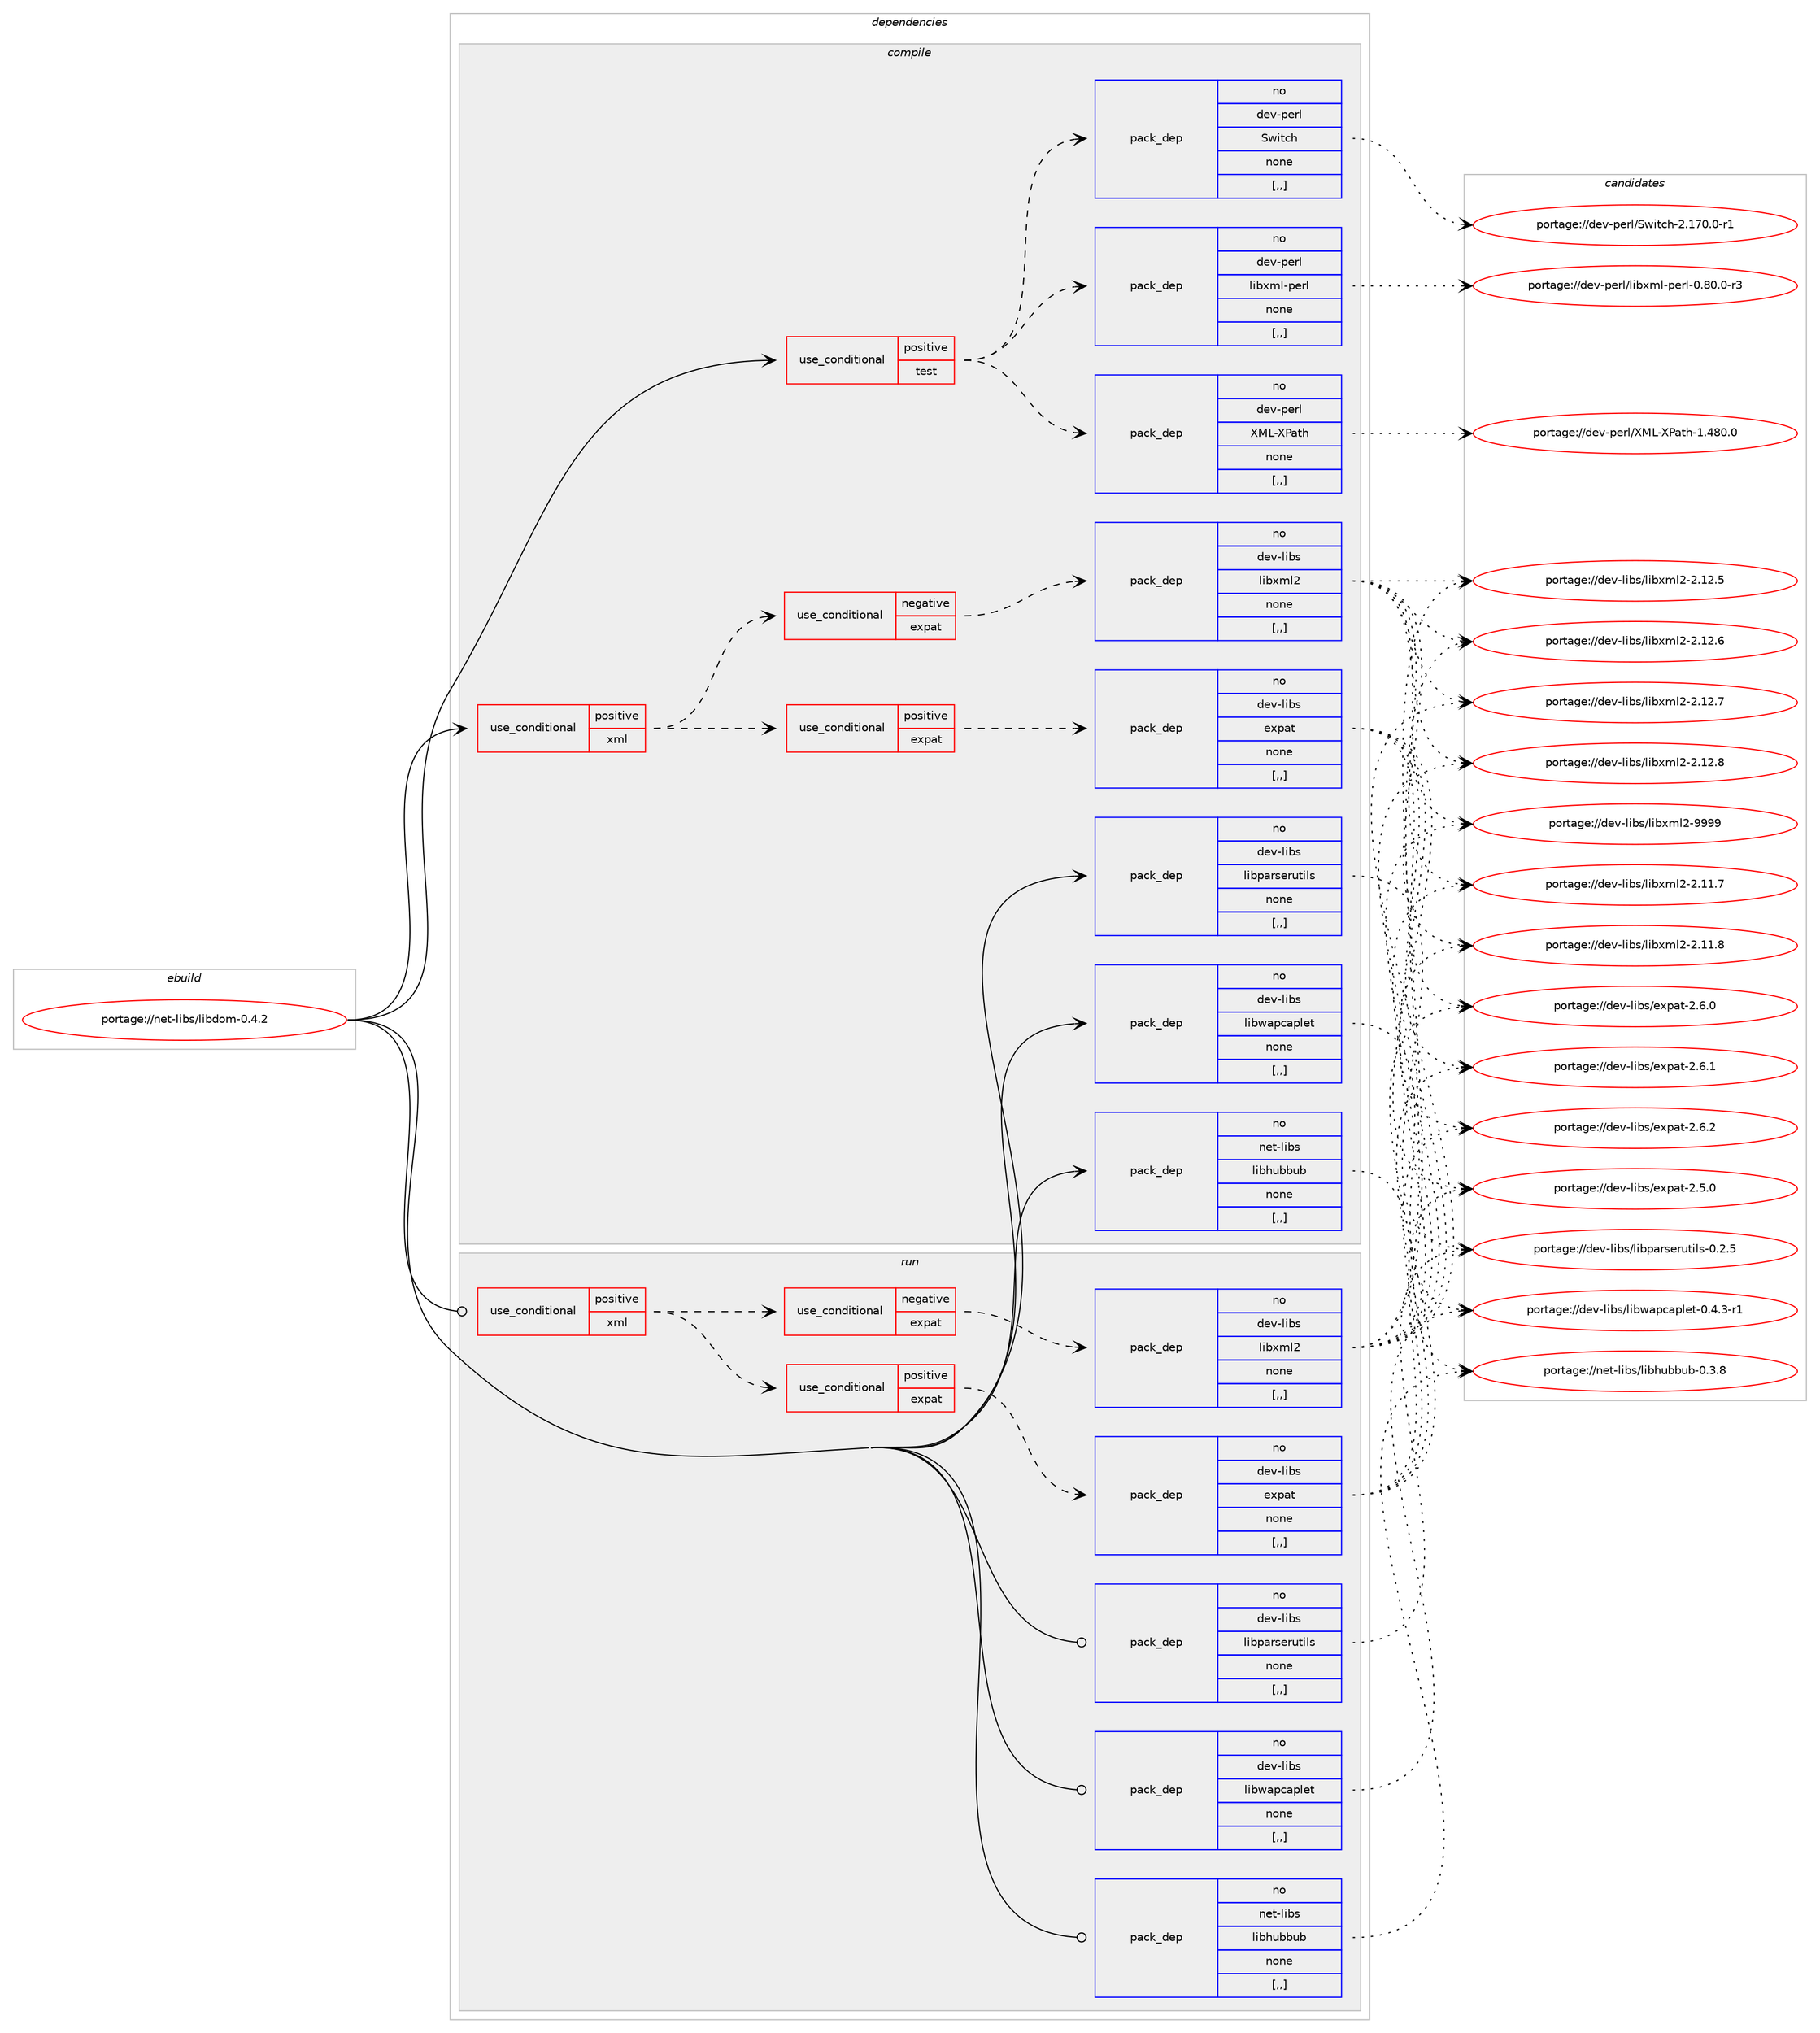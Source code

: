 digraph prolog {

# *************
# Graph options
# *************

newrank=true;
concentrate=true;
compound=true;
graph [rankdir=LR,fontname=Helvetica,fontsize=10,ranksep=1.5];#, ranksep=2.5, nodesep=0.2];
edge  [arrowhead=vee];
node  [fontname=Helvetica,fontsize=10];

# **********
# The ebuild
# **********

subgraph cluster_leftcol {
color=gray;
rank=same;
label=<<i>ebuild</i>>;
id [label="portage://net-libs/libdom-0.4.2", color=red, width=4, href="../net-libs/libdom-0.4.2.svg"];
}

# ****************
# The dependencies
# ****************

subgraph cluster_midcol {
color=gray;
label=<<i>dependencies</i>>;
subgraph cluster_compile {
fillcolor="#eeeeee";
style=filled;
label=<<i>compile</i>>;
subgraph cond91134 {
dependency350324 [label=<<TABLE BORDER="0" CELLBORDER="1" CELLSPACING="0" CELLPADDING="4"><TR><TD ROWSPAN="3" CELLPADDING="10">use_conditional</TD></TR><TR><TD>positive</TD></TR><TR><TD>test</TD></TR></TABLE>>, shape=none, color=red];
subgraph pack256598 {
dependency350325 [label=<<TABLE BORDER="0" CELLBORDER="1" CELLSPACING="0" CELLPADDING="4" WIDTH="220"><TR><TD ROWSPAN="6" CELLPADDING="30">pack_dep</TD></TR><TR><TD WIDTH="110">no</TD></TR><TR><TD>dev-perl</TD></TR><TR><TD>XML-XPath</TD></TR><TR><TD>none</TD></TR><TR><TD>[,,]</TD></TR></TABLE>>, shape=none, color=blue];
}
dependency350324:e -> dependency350325:w [weight=20,style="dashed",arrowhead="vee"];
subgraph pack256599 {
dependency350326 [label=<<TABLE BORDER="0" CELLBORDER="1" CELLSPACING="0" CELLPADDING="4" WIDTH="220"><TR><TD ROWSPAN="6" CELLPADDING="30">pack_dep</TD></TR><TR><TD WIDTH="110">no</TD></TR><TR><TD>dev-perl</TD></TR><TR><TD>libxml-perl</TD></TR><TR><TD>none</TD></TR><TR><TD>[,,]</TD></TR></TABLE>>, shape=none, color=blue];
}
dependency350324:e -> dependency350326:w [weight=20,style="dashed",arrowhead="vee"];
subgraph pack256600 {
dependency350327 [label=<<TABLE BORDER="0" CELLBORDER="1" CELLSPACING="0" CELLPADDING="4" WIDTH="220"><TR><TD ROWSPAN="6" CELLPADDING="30">pack_dep</TD></TR><TR><TD WIDTH="110">no</TD></TR><TR><TD>dev-perl</TD></TR><TR><TD>Switch</TD></TR><TR><TD>none</TD></TR><TR><TD>[,,]</TD></TR></TABLE>>, shape=none, color=blue];
}
dependency350324:e -> dependency350327:w [weight=20,style="dashed",arrowhead="vee"];
}
id:e -> dependency350324:w [weight=20,style="solid",arrowhead="vee"];
subgraph cond91135 {
dependency350328 [label=<<TABLE BORDER="0" CELLBORDER="1" CELLSPACING="0" CELLPADDING="4"><TR><TD ROWSPAN="3" CELLPADDING="10">use_conditional</TD></TR><TR><TD>positive</TD></TR><TR><TD>xml</TD></TR></TABLE>>, shape=none, color=red];
subgraph cond91136 {
dependency350329 [label=<<TABLE BORDER="0" CELLBORDER="1" CELLSPACING="0" CELLPADDING="4"><TR><TD ROWSPAN="3" CELLPADDING="10">use_conditional</TD></TR><TR><TD>positive</TD></TR><TR><TD>expat</TD></TR></TABLE>>, shape=none, color=red];
subgraph pack256601 {
dependency350330 [label=<<TABLE BORDER="0" CELLBORDER="1" CELLSPACING="0" CELLPADDING="4" WIDTH="220"><TR><TD ROWSPAN="6" CELLPADDING="30">pack_dep</TD></TR><TR><TD WIDTH="110">no</TD></TR><TR><TD>dev-libs</TD></TR><TR><TD>expat</TD></TR><TR><TD>none</TD></TR><TR><TD>[,,]</TD></TR></TABLE>>, shape=none, color=blue];
}
dependency350329:e -> dependency350330:w [weight=20,style="dashed",arrowhead="vee"];
}
dependency350328:e -> dependency350329:w [weight=20,style="dashed",arrowhead="vee"];
subgraph cond91137 {
dependency350331 [label=<<TABLE BORDER="0" CELLBORDER="1" CELLSPACING="0" CELLPADDING="4"><TR><TD ROWSPAN="3" CELLPADDING="10">use_conditional</TD></TR><TR><TD>negative</TD></TR><TR><TD>expat</TD></TR></TABLE>>, shape=none, color=red];
subgraph pack256602 {
dependency350332 [label=<<TABLE BORDER="0" CELLBORDER="1" CELLSPACING="0" CELLPADDING="4" WIDTH="220"><TR><TD ROWSPAN="6" CELLPADDING="30">pack_dep</TD></TR><TR><TD WIDTH="110">no</TD></TR><TR><TD>dev-libs</TD></TR><TR><TD>libxml2</TD></TR><TR><TD>none</TD></TR><TR><TD>[,,]</TD></TR></TABLE>>, shape=none, color=blue];
}
dependency350331:e -> dependency350332:w [weight=20,style="dashed",arrowhead="vee"];
}
dependency350328:e -> dependency350331:w [weight=20,style="dashed",arrowhead="vee"];
}
id:e -> dependency350328:w [weight=20,style="solid",arrowhead="vee"];
subgraph pack256603 {
dependency350333 [label=<<TABLE BORDER="0" CELLBORDER="1" CELLSPACING="0" CELLPADDING="4" WIDTH="220"><TR><TD ROWSPAN="6" CELLPADDING="30">pack_dep</TD></TR><TR><TD WIDTH="110">no</TD></TR><TR><TD>dev-libs</TD></TR><TR><TD>libparserutils</TD></TR><TR><TD>none</TD></TR><TR><TD>[,,]</TD></TR></TABLE>>, shape=none, color=blue];
}
id:e -> dependency350333:w [weight=20,style="solid",arrowhead="vee"];
subgraph pack256604 {
dependency350334 [label=<<TABLE BORDER="0" CELLBORDER="1" CELLSPACING="0" CELLPADDING="4" WIDTH="220"><TR><TD ROWSPAN="6" CELLPADDING="30">pack_dep</TD></TR><TR><TD WIDTH="110">no</TD></TR><TR><TD>dev-libs</TD></TR><TR><TD>libwapcaplet</TD></TR><TR><TD>none</TD></TR><TR><TD>[,,]</TD></TR></TABLE>>, shape=none, color=blue];
}
id:e -> dependency350334:w [weight=20,style="solid",arrowhead="vee"];
subgraph pack256605 {
dependency350335 [label=<<TABLE BORDER="0" CELLBORDER="1" CELLSPACING="0" CELLPADDING="4" WIDTH="220"><TR><TD ROWSPAN="6" CELLPADDING="30">pack_dep</TD></TR><TR><TD WIDTH="110">no</TD></TR><TR><TD>net-libs</TD></TR><TR><TD>libhubbub</TD></TR><TR><TD>none</TD></TR><TR><TD>[,,]</TD></TR></TABLE>>, shape=none, color=blue];
}
id:e -> dependency350335:w [weight=20,style="solid",arrowhead="vee"];
}
subgraph cluster_compileandrun {
fillcolor="#eeeeee";
style=filled;
label=<<i>compile and run</i>>;
}
subgraph cluster_run {
fillcolor="#eeeeee";
style=filled;
label=<<i>run</i>>;
subgraph cond91138 {
dependency350336 [label=<<TABLE BORDER="0" CELLBORDER="1" CELLSPACING="0" CELLPADDING="4"><TR><TD ROWSPAN="3" CELLPADDING="10">use_conditional</TD></TR><TR><TD>positive</TD></TR><TR><TD>xml</TD></TR></TABLE>>, shape=none, color=red];
subgraph cond91139 {
dependency350337 [label=<<TABLE BORDER="0" CELLBORDER="1" CELLSPACING="0" CELLPADDING="4"><TR><TD ROWSPAN="3" CELLPADDING="10">use_conditional</TD></TR><TR><TD>positive</TD></TR><TR><TD>expat</TD></TR></TABLE>>, shape=none, color=red];
subgraph pack256606 {
dependency350338 [label=<<TABLE BORDER="0" CELLBORDER="1" CELLSPACING="0" CELLPADDING="4" WIDTH="220"><TR><TD ROWSPAN="6" CELLPADDING="30">pack_dep</TD></TR><TR><TD WIDTH="110">no</TD></TR><TR><TD>dev-libs</TD></TR><TR><TD>expat</TD></TR><TR><TD>none</TD></TR><TR><TD>[,,]</TD></TR></TABLE>>, shape=none, color=blue];
}
dependency350337:e -> dependency350338:w [weight=20,style="dashed",arrowhead="vee"];
}
dependency350336:e -> dependency350337:w [weight=20,style="dashed",arrowhead="vee"];
subgraph cond91140 {
dependency350339 [label=<<TABLE BORDER="0" CELLBORDER="1" CELLSPACING="0" CELLPADDING="4"><TR><TD ROWSPAN="3" CELLPADDING="10">use_conditional</TD></TR><TR><TD>negative</TD></TR><TR><TD>expat</TD></TR></TABLE>>, shape=none, color=red];
subgraph pack256607 {
dependency350340 [label=<<TABLE BORDER="0" CELLBORDER="1" CELLSPACING="0" CELLPADDING="4" WIDTH="220"><TR><TD ROWSPAN="6" CELLPADDING="30">pack_dep</TD></TR><TR><TD WIDTH="110">no</TD></TR><TR><TD>dev-libs</TD></TR><TR><TD>libxml2</TD></TR><TR><TD>none</TD></TR><TR><TD>[,,]</TD></TR></TABLE>>, shape=none, color=blue];
}
dependency350339:e -> dependency350340:w [weight=20,style="dashed",arrowhead="vee"];
}
dependency350336:e -> dependency350339:w [weight=20,style="dashed",arrowhead="vee"];
}
id:e -> dependency350336:w [weight=20,style="solid",arrowhead="odot"];
subgraph pack256608 {
dependency350341 [label=<<TABLE BORDER="0" CELLBORDER="1" CELLSPACING="0" CELLPADDING="4" WIDTH="220"><TR><TD ROWSPAN="6" CELLPADDING="30">pack_dep</TD></TR><TR><TD WIDTH="110">no</TD></TR><TR><TD>dev-libs</TD></TR><TR><TD>libparserutils</TD></TR><TR><TD>none</TD></TR><TR><TD>[,,]</TD></TR></TABLE>>, shape=none, color=blue];
}
id:e -> dependency350341:w [weight=20,style="solid",arrowhead="odot"];
subgraph pack256609 {
dependency350342 [label=<<TABLE BORDER="0" CELLBORDER="1" CELLSPACING="0" CELLPADDING="4" WIDTH="220"><TR><TD ROWSPAN="6" CELLPADDING="30">pack_dep</TD></TR><TR><TD WIDTH="110">no</TD></TR><TR><TD>dev-libs</TD></TR><TR><TD>libwapcaplet</TD></TR><TR><TD>none</TD></TR><TR><TD>[,,]</TD></TR></TABLE>>, shape=none, color=blue];
}
id:e -> dependency350342:w [weight=20,style="solid",arrowhead="odot"];
subgraph pack256610 {
dependency350343 [label=<<TABLE BORDER="0" CELLBORDER="1" CELLSPACING="0" CELLPADDING="4" WIDTH="220"><TR><TD ROWSPAN="6" CELLPADDING="30">pack_dep</TD></TR><TR><TD WIDTH="110">no</TD></TR><TR><TD>net-libs</TD></TR><TR><TD>libhubbub</TD></TR><TR><TD>none</TD></TR><TR><TD>[,,]</TD></TR></TABLE>>, shape=none, color=blue];
}
id:e -> dependency350343:w [weight=20,style="solid",arrowhead="odot"];
}
}

# **************
# The candidates
# **************

subgraph cluster_choices {
rank=same;
color=gray;
label=<<i>candidates</i>>;

subgraph choice256598 {
color=black;
nodesep=1;
choice1001011184511210111410847887776458880971161044549465256484648 [label="portage://dev-perl/XML-XPath-1.480.0", color=red, width=4,href="../dev-perl/XML-XPath-1.480.0.svg"];
dependency350325:e -> choice1001011184511210111410847887776458880971161044549465256484648:w [style=dotted,weight="100"];
}
subgraph choice256599 {
color=black;
nodesep=1;
choice10010111845112101114108471081059812010910845112101114108454846564846484511451 [label="portage://dev-perl/libxml-perl-0.80.0-r3", color=red, width=4,href="../dev-perl/libxml-perl-0.80.0-r3.svg"];
dependency350326:e -> choice10010111845112101114108471081059812010910845112101114108454846564846484511451:w [style=dotted,weight="100"];
}
subgraph choice256600 {
color=black;
nodesep=1;
choice1001011184511210111410847831191051169910445504649554846484511449 [label="portage://dev-perl/Switch-2.170.0-r1", color=red, width=4,href="../dev-perl/Switch-2.170.0-r1.svg"];
dependency350327:e -> choice1001011184511210111410847831191051169910445504649554846484511449:w [style=dotted,weight="100"];
}
subgraph choice256601 {
color=black;
nodesep=1;
choice10010111845108105981154710112011297116455046534648 [label="portage://dev-libs/expat-2.5.0", color=red, width=4,href="../dev-libs/expat-2.5.0.svg"];
choice10010111845108105981154710112011297116455046544648 [label="portage://dev-libs/expat-2.6.0", color=red, width=4,href="../dev-libs/expat-2.6.0.svg"];
choice10010111845108105981154710112011297116455046544649 [label="portage://dev-libs/expat-2.6.1", color=red, width=4,href="../dev-libs/expat-2.6.1.svg"];
choice10010111845108105981154710112011297116455046544650 [label="portage://dev-libs/expat-2.6.2", color=red, width=4,href="../dev-libs/expat-2.6.2.svg"];
dependency350330:e -> choice10010111845108105981154710112011297116455046534648:w [style=dotted,weight="100"];
dependency350330:e -> choice10010111845108105981154710112011297116455046544648:w [style=dotted,weight="100"];
dependency350330:e -> choice10010111845108105981154710112011297116455046544649:w [style=dotted,weight="100"];
dependency350330:e -> choice10010111845108105981154710112011297116455046544650:w [style=dotted,weight="100"];
}
subgraph choice256602 {
color=black;
nodesep=1;
choice100101118451081059811547108105981201091085045504649494655 [label="portage://dev-libs/libxml2-2.11.7", color=red, width=4,href="../dev-libs/libxml2-2.11.7.svg"];
choice100101118451081059811547108105981201091085045504649494656 [label="portage://dev-libs/libxml2-2.11.8", color=red, width=4,href="../dev-libs/libxml2-2.11.8.svg"];
choice100101118451081059811547108105981201091085045504649504653 [label="portage://dev-libs/libxml2-2.12.5", color=red, width=4,href="../dev-libs/libxml2-2.12.5.svg"];
choice100101118451081059811547108105981201091085045504649504654 [label="portage://dev-libs/libxml2-2.12.6", color=red, width=4,href="../dev-libs/libxml2-2.12.6.svg"];
choice100101118451081059811547108105981201091085045504649504655 [label="portage://dev-libs/libxml2-2.12.7", color=red, width=4,href="../dev-libs/libxml2-2.12.7.svg"];
choice100101118451081059811547108105981201091085045504649504656 [label="portage://dev-libs/libxml2-2.12.8", color=red, width=4,href="../dev-libs/libxml2-2.12.8.svg"];
choice10010111845108105981154710810598120109108504557575757 [label="portage://dev-libs/libxml2-9999", color=red, width=4,href="../dev-libs/libxml2-9999.svg"];
dependency350332:e -> choice100101118451081059811547108105981201091085045504649494655:w [style=dotted,weight="100"];
dependency350332:e -> choice100101118451081059811547108105981201091085045504649494656:w [style=dotted,weight="100"];
dependency350332:e -> choice100101118451081059811547108105981201091085045504649504653:w [style=dotted,weight="100"];
dependency350332:e -> choice100101118451081059811547108105981201091085045504649504654:w [style=dotted,weight="100"];
dependency350332:e -> choice100101118451081059811547108105981201091085045504649504655:w [style=dotted,weight="100"];
dependency350332:e -> choice100101118451081059811547108105981201091085045504649504656:w [style=dotted,weight="100"];
dependency350332:e -> choice10010111845108105981154710810598120109108504557575757:w [style=dotted,weight="100"];
}
subgraph choice256603 {
color=black;
nodesep=1;
choice1001011184510810598115471081059811297114115101114117116105108115454846504653 [label="portage://dev-libs/libparserutils-0.2.5", color=red, width=4,href="../dev-libs/libparserutils-0.2.5.svg"];
dependency350333:e -> choice1001011184510810598115471081059811297114115101114117116105108115454846504653:w [style=dotted,weight="100"];
}
subgraph choice256604 {
color=black;
nodesep=1;
choice100101118451081059811547108105981199711299971121081011164548465246514511449 [label="portage://dev-libs/libwapcaplet-0.4.3-r1", color=red, width=4,href="../dev-libs/libwapcaplet-0.4.3-r1.svg"];
dependency350334:e -> choice100101118451081059811547108105981199711299971121081011164548465246514511449:w [style=dotted,weight="100"];
}
subgraph choice256605 {
color=black;
nodesep=1;
choice11010111645108105981154710810598104117989811798454846514656 [label="portage://net-libs/libhubbub-0.3.8", color=red, width=4,href="../net-libs/libhubbub-0.3.8.svg"];
dependency350335:e -> choice11010111645108105981154710810598104117989811798454846514656:w [style=dotted,weight="100"];
}
subgraph choice256606 {
color=black;
nodesep=1;
choice10010111845108105981154710112011297116455046534648 [label="portage://dev-libs/expat-2.5.0", color=red, width=4,href="../dev-libs/expat-2.5.0.svg"];
choice10010111845108105981154710112011297116455046544648 [label="portage://dev-libs/expat-2.6.0", color=red, width=4,href="../dev-libs/expat-2.6.0.svg"];
choice10010111845108105981154710112011297116455046544649 [label="portage://dev-libs/expat-2.6.1", color=red, width=4,href="../dev-libs/expat-2.6.1.svg"];
choice10010111845108105981154710112011297116455046544650 [label="portage://dev-libs/expat-2.6.2", color=red, width=4,href="../dev-libs/expat-2.6.2.svg"];
dependency350338:e -> choice10010111845108105981154710112011297116455046534648:w [style=dotted,weight="100"];
dependency350338:e -> choice10010111845108105981154710112011297116455046544648:w [style=dotted,weight="100"];
dependency350338:e -> choice10010111845108105981154710112011297116455046544649:w [style=dotted,weight="100"];
dependency350338:e -> choice10010111845108105981154710112011297116455046544650:w [style=dotted,weight="100"];
}
subgraph choice256607 {
color=black;
nodesep=1;
choice100101118451081059811547108105981201091085045504649494655 [label="portage://dev-libs/libxml2-2.11.7", color=red, width=4,href="../dev-libs/libxml2-2.11.7.svg"];
choice100101118451081059811547108105981201091085045504649494656 [label="portage://dev-libs/libxml2-2.11.8", color=red, width=4,href="../dev-libs/libxml2-2.11.8.svg"];
choice100101118451081059811547108105981201091085045504649504653 [label="portage://dev-libs/libxml2-2.12.5", color=red, width=4,href="../dev-libs/libxml2-2.12.5.svg"];
choice100101118451081059811547108105981201091085045504649504654 [label="portage://dev-libs/libxml2-2.12.6", color=red, width=4,href="../dev-libs/libxml2-2.12.6.svg"];
choice100101118451081059811547108105981201091085045504649504655 [label="portage://dev-libs/libxml2-2.12.7", color=red, width=4,href="../dev-libs/libxml2-2.12.7.svg"];
choice100101118451081059811547108105981201091085045504649504656 [label="portage://dev-libs/libxml2-2.12.8", color=red, width=4,href="../dev-libs/libxml2-2.12.8.svg"];
choice10010111845108105981154710810598120109108504557575757 [label="portage://dev-libs/libxml2-9999", color=red, width=4,href="../dev-libs/libxml2-9999.svg"];
dependency350340:e -> choice100101118451081059811547108105981201091085045504649494655:w [style=dotted,weight="100"];
dependency350340:e -> choice100101118451081059811547108105981201091085045504649494656:w [style=dotted,weight="100"];
dependency350340:e -> choice100101118451081059811547108105981201091085045504649504653:w [style=dotted,weight="100"];
dependency350340:e -> choice100101118451081059811547108105981201091085045504649504654:w [style=dotted,weight="100"];
dependency350340:e -> choice100101118451081059811547108105981201091085045504649504655:w [style=dotted,weight="100"];
dependency350340:e -> choice100101118451081059811547108105981201091085045504649504656:w [style=dotted,weight="100"];
dependency350340:e -> choice10010111845108105981154710810598120109108504557575757:w [style=dotted,weight="100"];
}
subgraph choice256608 {
color=black;
nodesep=1;
choice1001011184510810598115471081059811297114115101114117116105108115454846504653 [label="portage://dev-libs/libparserutils-0.2.5", color=red, width=4,href="../dev-libs/libparserutils-0.2.5.svg"];
dependency350341:e -> choice1001011184510810598115471081059811297114115101114117116105108115454846504653:w [style=dotted,weight="100"];
}
subgraph choice256609 {
color=black;
nodesep=1;
choice100101118451081059811547108105981199711299971121081011164548465246514511449 [label="portage://dev-libs/libwapcaplet-0.4.3-r1", color=red, width=4,href="../dev-libs/libwapcaplet-0.4.3-r1.svg"];
dependency350342:e -> choice100101118451081059811547108105981199711299971121081011164548465246514511449:w [style=dotted,weight="100"];
}
subgraph choice256610 {
color=black;
nodesep=1;
choice11010111645108105981154710810598104117989811798454846514656 [label="portage://net-libs/libhubbub-0.3.8", color=red, width=4,href="../net-libs/libhubbub-0.3.8.svg"];
dependency350343:e -> choice11010111645108105981154710810598104117989811798454846514656:w [style=dotted,weight="100"];
}
}

}
